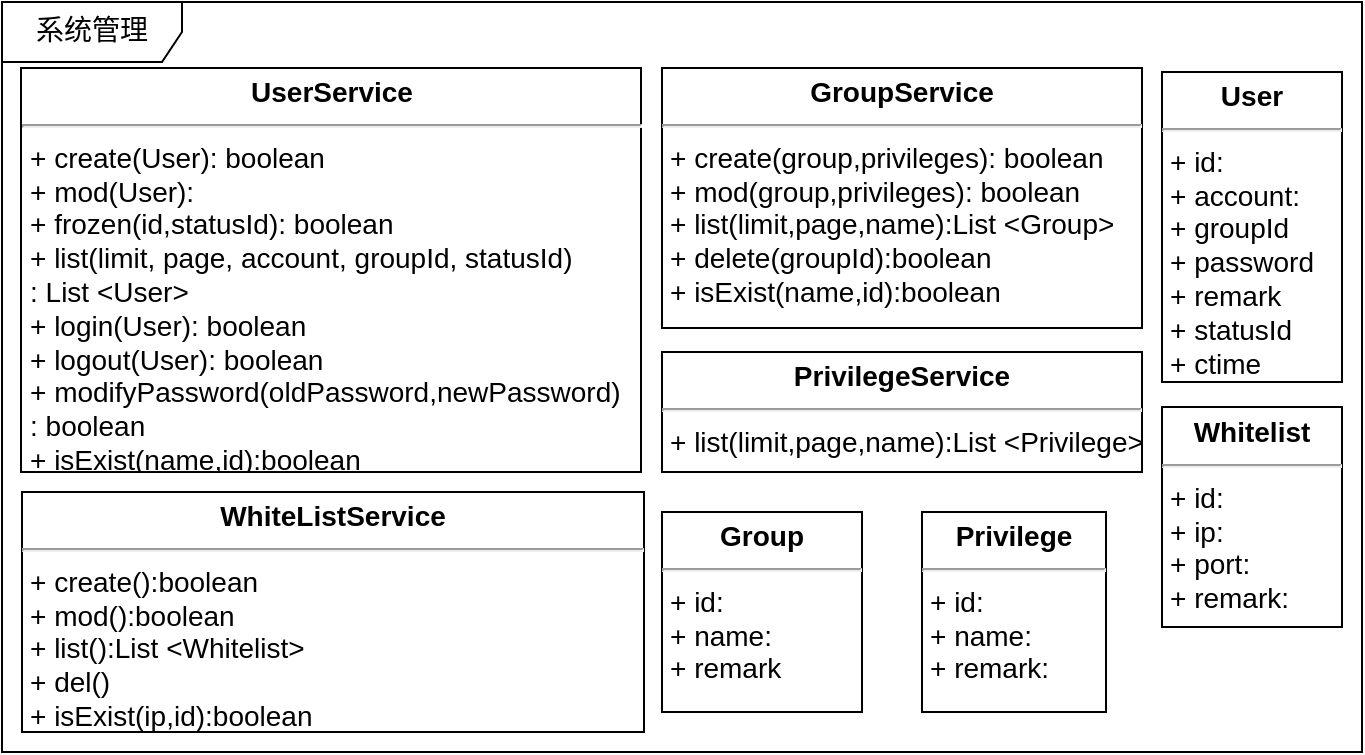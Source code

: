 <mxfile version="10.6.7" type="github"><diagram name="Page-1" id="c4acf3e9-155e-7222-9cf6-157b1a14988f"><mxGraphModel dx="1811" dy="511" grid="1" gridSize="10" guides="1" tooltips="1" connect="1" arrows="1" fold="1" page="1" pageScale="1" pageWidth="850" pageHeight="1100" background="#ffffff" math="0" shadow="0"><root><mxCell id="0"/><mxCell id="1" parent="0"/><mxCell id="17acba5748e5396b-1" value="系统管理" style="shape=umlFrame;whiteSpace=wrap;html=1;rounded=0;shadow=0;comic=0;labelBackgroundColor=none;strokeColor=#000000;strokeWidth=1;fillColor=#ffffff;fontFamily=Verdana;fontSize=14;fontColor=#000000;align=center;width=90;height=30;" parent="1" vertex="1"><mxGeometry x="-10" y="45" width="680" height="375" as="geometry"/></mxCell><mxCell id="vEkVPUGvCXJWhTbXQgpN-3" value="&lt;p style=&quot;margin: 4px 0px 0px ; text-align: center ; font-size: 14px&quot;&gt;&lt;b style=&quot;font-size: 14px&quot;&gt;UserService&lt;/b&gt;&lt;/p&gt;&lt;hr style=&quot;font-size: 14px&quot;&gt;&lt;p style=&quot;margin: 0px 0px 0px 4px ; font-size: 14px&quot;&gt;+ create(User): boolean&lt;br style=&quot;font-size: 14px&quot;&gt;&lt;/p&gt;&lt;p style=&quot;margin: 0px 0px 0px 4px ; font-size: 14px&quot;&gt;&lt;span style=&quot;font-size: 14px&quot;&gt;+ mod(User):&lt;/span&gt;&lt;br style=&quot;font-size: 14px&quot;&gt;&lt;/p&gt;&lt;p style=&quot;margin: 0px 0px 0px 4px ; font-size: 14px&quot;&gt;+ frozen(id,&lt;span&gt;statusId&lt;/span&gt;&lt;span&gt;): boolean&lt;/span&gt;&lt;/p&gt;&lt;p style=&quot;margin: 0px 0px 0px 4px ; font-size: 14px&quot;&gt;&lt;span&gt;+ list(&lt;/span&gt;&lt;span&gt;limit&lt;/span&gt;&lt;span&gt;, &lt;/span&gt;&lt;span&gt;page&lt;/span&gt;&lt;span&gt;, &lt;/span&gt;&lt;span&gt;account&lt;/span&gt;&lt;span&gt;, &lt;/span&gt;&lt;span&gt;groupId&lt;/span&gt;&lt;span&gt;, &lt;/span&gt;&lt;span&gt;statusId&lt;/span&gt;&lt;span&gt;)&lt;/span&gt;&lt;/p&gt;&lt;p style=&quot;margin: 0px 0px 0px 4px ; font-size: 14px&quot;&gt;&lt;span&gt;: List &amp;lt;User&amp;gt;&lt;/span&gt;&lt;/p&gt;&lt;p style=&quot;margin: 0px 0px 0px 4px ; font-size: 14px&quot;&gt;+ login(User): boolean&lt;/p&gt;&lt;p style=&quot;margin: 0px 0px 0px 4px ; font-size: 14px&quot;&gt;+ logout(User): boolean&lt;/p&gt;&lt;p style=&quot;margin: 0px 0px 0px 4px ; font-size: 14px&quot;&gt;+ modifyPassword(oldPassword,newPassword)&lt;/p&gt;&lt;p style=&quot;margin: 0px 0px 0px 4px ; font-size: 14px&quot;&gt;: boolean&lt;/p&gt;&lt;p style=&quot;margin: 0px 0px 0px 4px ; font-size: 14px&quot;&gt;+ isExist(name,id):boolean&lt;br&gt;&lt;/p&gt;&lt;div style=&quot;font-size: 14px&quot;&gt;&lt;br style=&quot;font-size: 14px&quot;&gt;&lt;/div&gt;" style="verticalAlign=top;align=left;overflow=fill;fontSize=14;fontFamily=Helvetica;html=1;" parent="1" vertex="1"><mxGeometry x="-0.5" y="78" width="310" height="202" as="geometry"/></mxCell><mxCell id="t1hmLruLxijfEGIuP8oO-1" value="&lt;p style=&quot;margin: 4px 0px 0px ; text-align: center ; font-size: 14px&quot;&gt;&lt;b style=&quot;font-size: 14px&quot;&gt;GroupService&lt;/b&gt;&lt;/p&gt;&lt;hr style=&quot;font-size: 14px&quot;&gt;&lt;p style=&quot;margin: 0px 0px 0px 4px ; font-size: 14px&quot;&gt;+ create(group,privileges): boolean&lt;br style=&quot;font-size: 14px&quot;&gt;&lt;/p&gt;&lt;p style=&quot;margin: 0px 0px 0px 4px ; font-size: 14px&quot;&gt;&lt;span style=&quot;font-size: 14px&quot;&gt;+ mod(group,privileges): boolean&lt;/span&gt;&lt;br style=&quot;font-size: 14px&quot;&gt;&lt;/p&gt;&lt;p style=&quot;margin: 0px 0px 0px 4px ; font-size: 14px&quot;&gt;&lt;span style=&quot;font-size: 14px&quot;&gt;+ list(limit,page,name):List &amp;lt;Group&amp;gt;&lt;/span&gt;&lt;br style=&quot;font-size: 14px&quot;&gt;&lt;/p&gt;&lt;p style=&quot;margin: 0px 0px 0px 4px ; font-size: 14px&quot;&gt;+ delete(groupId):boolean&lt;/p&gt;&lt;p style=&quot;margin: 0px 0px 0px 4px ; font-size: 14px&quot;&gt;&lt;span&gt;+ isExist(name,id):boolean&lt;/span&gt;&lt;/p&gt;" style="verticalAlign=top;align=left;overflow=fill;fontSize=14;fontFamily=Helvetica;html=1;" parent="1" vertex="1"><mxGeometry x="320" y="78" width="240" height="130" as="geometry"/></mxCell><mxCell id="t1hmLruLxijfEGIuP8oO-2" value="&lt;p style=&quot;margin: 4px 0px 0px ; text-align: center ; font-size: 14px&quot;&gt;&lt;b style=&quot;font-size: 14px&quot;&gt;WhiteListService&lt;/b&gt;&lt;/p&gt;&lt;hr style=&quot;font-size: 14px&quot;&gt;&lt;p style=&quot;margin: 0px 0px 0px 4px ; font-size: 14px&quot;&gt;+ create():boolean&lt;br style=&quot;font-size: 14px&quot;&gt;&lt;/p&gt;&lt;p style=&quot;margin: 0px 0px 0px 4px ; font-size: 14px&quot;&gt;&lt;span style=&quot;font-size: 14px&quot;&gt;+ mod():boolean&lt;/span&gt;&lt;br style=&quot;font-size: 14px&quot;&gt;&lt;/p&gt;&lt;p style=&quot;margin: 0px 0px 0px 4px ; font-size: 14px&quot;&gt;&lt;span&gt;+ list():List &amp;lt;Whitelist&amp;gt;&lt;/span&gt;&lt;/p&gt;&lt;p style=&quot;margin: 0px 0px 0px 4px ; font-size: 14px&quot;&gt;&lt;span&gt;+ del()&lt;/span&gt;&lt;/p&gt;&lt;p style=&quot;margin: 0px 0px 0px 4px ; font-size: 14px&quot;&gt;&lt;span&gt;+ isExist(ip,id):boolean&lt;/span&gt;&lt;/p&gt;" style="verticalAlign=top;align=left;overflow=fill;fontSize=14;fontFamily=Helvetica;html=1;" parent="1" vertex="1"><mxGeometry y="290" width="311" height="120" as="geometry"/></mxCell><mxCell id="t1hmLruLxijfEGIuP8oO-4" value="&lt;p style=&quot;margin: 4px 0px 0px ; text-align: center ; font-size: 14px&quot;&gt;&lt;b style=&quot;font-size: 14px&quot;&gt;Privilege&lt;/b&gt;&lt;br style=&quot;font-size: 14px&quot;&gt;&lt;/p&gt;&lt;hr style=&quot;font-size: 14px&quot;&gt;&lt;p style=&quot;margin: 0px 0px 0px 4px ; font-size: 14px&quot;&gt;+ id:&amp;nbsp;&lt;/p&gt;&lt;p style=&quot;margin: 0px 0px 0px 4px ; font-size: 14px&quot;&gt;+ name:&amp;nbsp;&lt;/p&gt;&lt;p style=&quot;margin: 0px 0px 0px 4px ; font-size: 14px&quot;&gt;+ remark:&amp;nbsp;&lt;/p&gt;&lt;p style=&quot;margin: 0px 0px 0px 4px ; font-size: 14px&quot;&gt;&lt;br style=&quot;font-size: 14px&quot;&gt;&lt;/p&gt;" style="verticalAlign=top;align=left;overflow=fill;fontSize=14;fontFamily=Helvetica;html=1;" parent="1" vertex="1"><mxGeometry x="450" y="300" width="92" height="100" as="geometry"/></mxCell><mxCell id="URDlWUu4MGl15SOjjsoH-2" value="&lt;p style=&quot;margin: 4px 0px 0px ; text-align: center ; font-size: 14px&quot;&gt;&lt;b&gt;User&lt;/b&gt;&lt;/p&gt;&lt;hr style=&quot;font-size: 14px&quot;&gt;&lt;p style=&quot;margin: 0px 0px 0px 4px ; font-size: 14px&quot;&gt;+ id:&amp;nbsp;&lt;/p&gt;&lt;p style=&quot;margin: 0px 0px 0px 4px ; font-size: 14px&quot;&gt;+ account:&amp;nbsp;&lt;/p&gt;&lt;p style=&quot;margin: 0px 0px 0px 4px ; font-size: 14px&quot;&gt;+ groupId&lt;/p&gt;&lt;p style=&quot;margin: 0px 0px 0px 4px ; font-size: 14px&quot;&gt;&lt;span&gt;+ password&amp;nbsp;&lt;/span&gt;&lt;br&gt;&lt;/p&gt;&lt;p style=&quot;margin: 0px 0px 0px 4px ; font-size: 14px&quot;&gt;&lt;span&gt;+ remark&lt;/span&gt;&lt;/p&gt;&lt;p style=&quot;margin: 0px 0px 0px 4px ; font-size: 14px&quot;&gt;&lt;span&gt;+ statusId&lt;/span&gt;&lt;/p&gt;&lt;p style=&quot;margin: 0px 0px 0px 4px ; font-size: 14px&quot;&gt;&lt;span&gt;+ ctime&lt;/span&gt;&lt;/p&gt;&lt;p style=&quot;margin: 0px 0px 0px 4px ; font-size: 14px&quot;&gt;&lt;br style=&quot;font-size: 14px&quot;&gt;&lt;/p&gt;" style="verticalAlign=top;align=left;overflow=fill;fontSize=14;fontFamily=Helvetica;html=1;" parent="1" vertex="1"><mxGeometry x="570" y="80" width="90" height="155" as="geometry"/></mxCell><mxCell id="7YMX2kuwHMElmHSyoNn1-1" value="&lt;p style=&quot;margin: 4px 0px 0px ; text-align: center ; font-size: 14px&quot;&gt;&lt;b style=&quot;font-size: 14px&quot;&gt;PrivilegeService&lt;/b&gt;&lt;/p&gt;&lt;hr style=&quot;font-size: 14px&quot;&gt;&lt;p style=&quot;margin: 0px 0px 0px 4px ; font-size: 14px&quot;&gt;&lt;span&gt;+ list(limit,page,name):List &amp;lt;Privilege&amp;gt;&lt;/span&gt;&lt;/p&gt;" style="verticalAlign=top;align=left;overflow=fill;fontSize=14;fontFamily=Helvetica;html=1;" vertex="1" parent="1"><mxGeometry x="320" y="220" width="240" height="60" as="geometry"/></mxCell><mxCell id="7YMX2kuwHMElmHSyoNn1-2" value="&lt;p style=&quot;margin: 4px 0px 0px ; text-align: center ; font-size: 14px&quot;&gt;&lt;b&gt;Group&lt;/b&gt;&lt;/p&gt;&lt;hr style=&quot;font-size: 14px&quot;&gt;&lt;p style=&quot;margin: 0px 0px 0px 4px ; font-size: 14px&quot;&gt;+ id:&amp;nbsp;&lt;/p&gt;&lt;p style=&quot;margin: 0px 0px 0px 4px ; font-size: 14px&quot;&gt;+ name:&amp;nbsp;&lt;/p&gt;&lt;p style=&quot;margin: 0px 0px 0px 4px ; font-size: 14px&quot;&gt;&lt;span&gt;+ remark&lt;/span&gt;&lt;/p&gt;" style="verticalAlign=top;align=left;overflow=fill;fontSize=14;fontFamily=Helvetica;html=1;" vertex="1" parent="1"><mxGeometry x="320" y="300" width="100" height="100" as="geometry"/></mxCell><mxCell id="7YMX2kuwHMElmHSyoNn1-3" value="&lt;p style=&quot;margin: 4px 0px 0px ; text-align: center ; font-size: 14px&quot;&gt;&lt;b style=&quot;font-size: 14px&quot;&gt;Whitelist&lt;/b&gt;&lt;br style=&quot;font-size: 14px&quot;&gt;&lt;/p&gt;&lt;hr style=&quot;font-size: 14px&quot;&gt;&lt;p style=&quot;margin: 0px 0px 0px 4px ; font-size: 14px&quot;&gt;+ id:&amp;nbsp;&lt;/p&gt;&lt;p style=&quot;margin: 0px 0px 0px 4px ; font-size: 14px&quot;&gt;+ ip:&amp;nbsp;&lt;/p&gt;&lt;p style=&quot;margin: 0px 0px 0px 4px ; font-size: 14px&quot;&gt;+ port:&lt;/p&gt;&lt;p style=&quot;margin: 0px 0px 0px 4px ; font-size: 14px&quot;&gt;+ remark:&amp;nbsp;&lt;/p&gt;&lt;p style=&quot;margin: 0px 0px 0px 4px ; font-size: 14px&quot;&gt;&lt;br style=&quot;font-size: 14px&quot;&gt;&lt;/p&gt;" style="verticalAlign=top;align=left;overflow=fill;fontSize=14;fontFamily=Helvetica;html=1;" vertex="1" parent="1"><mxGeometry x="570" y="247.5" width="90" height="110" as="geometry"/></mxCell></root></mxGraphModel></diagram></mxfile>